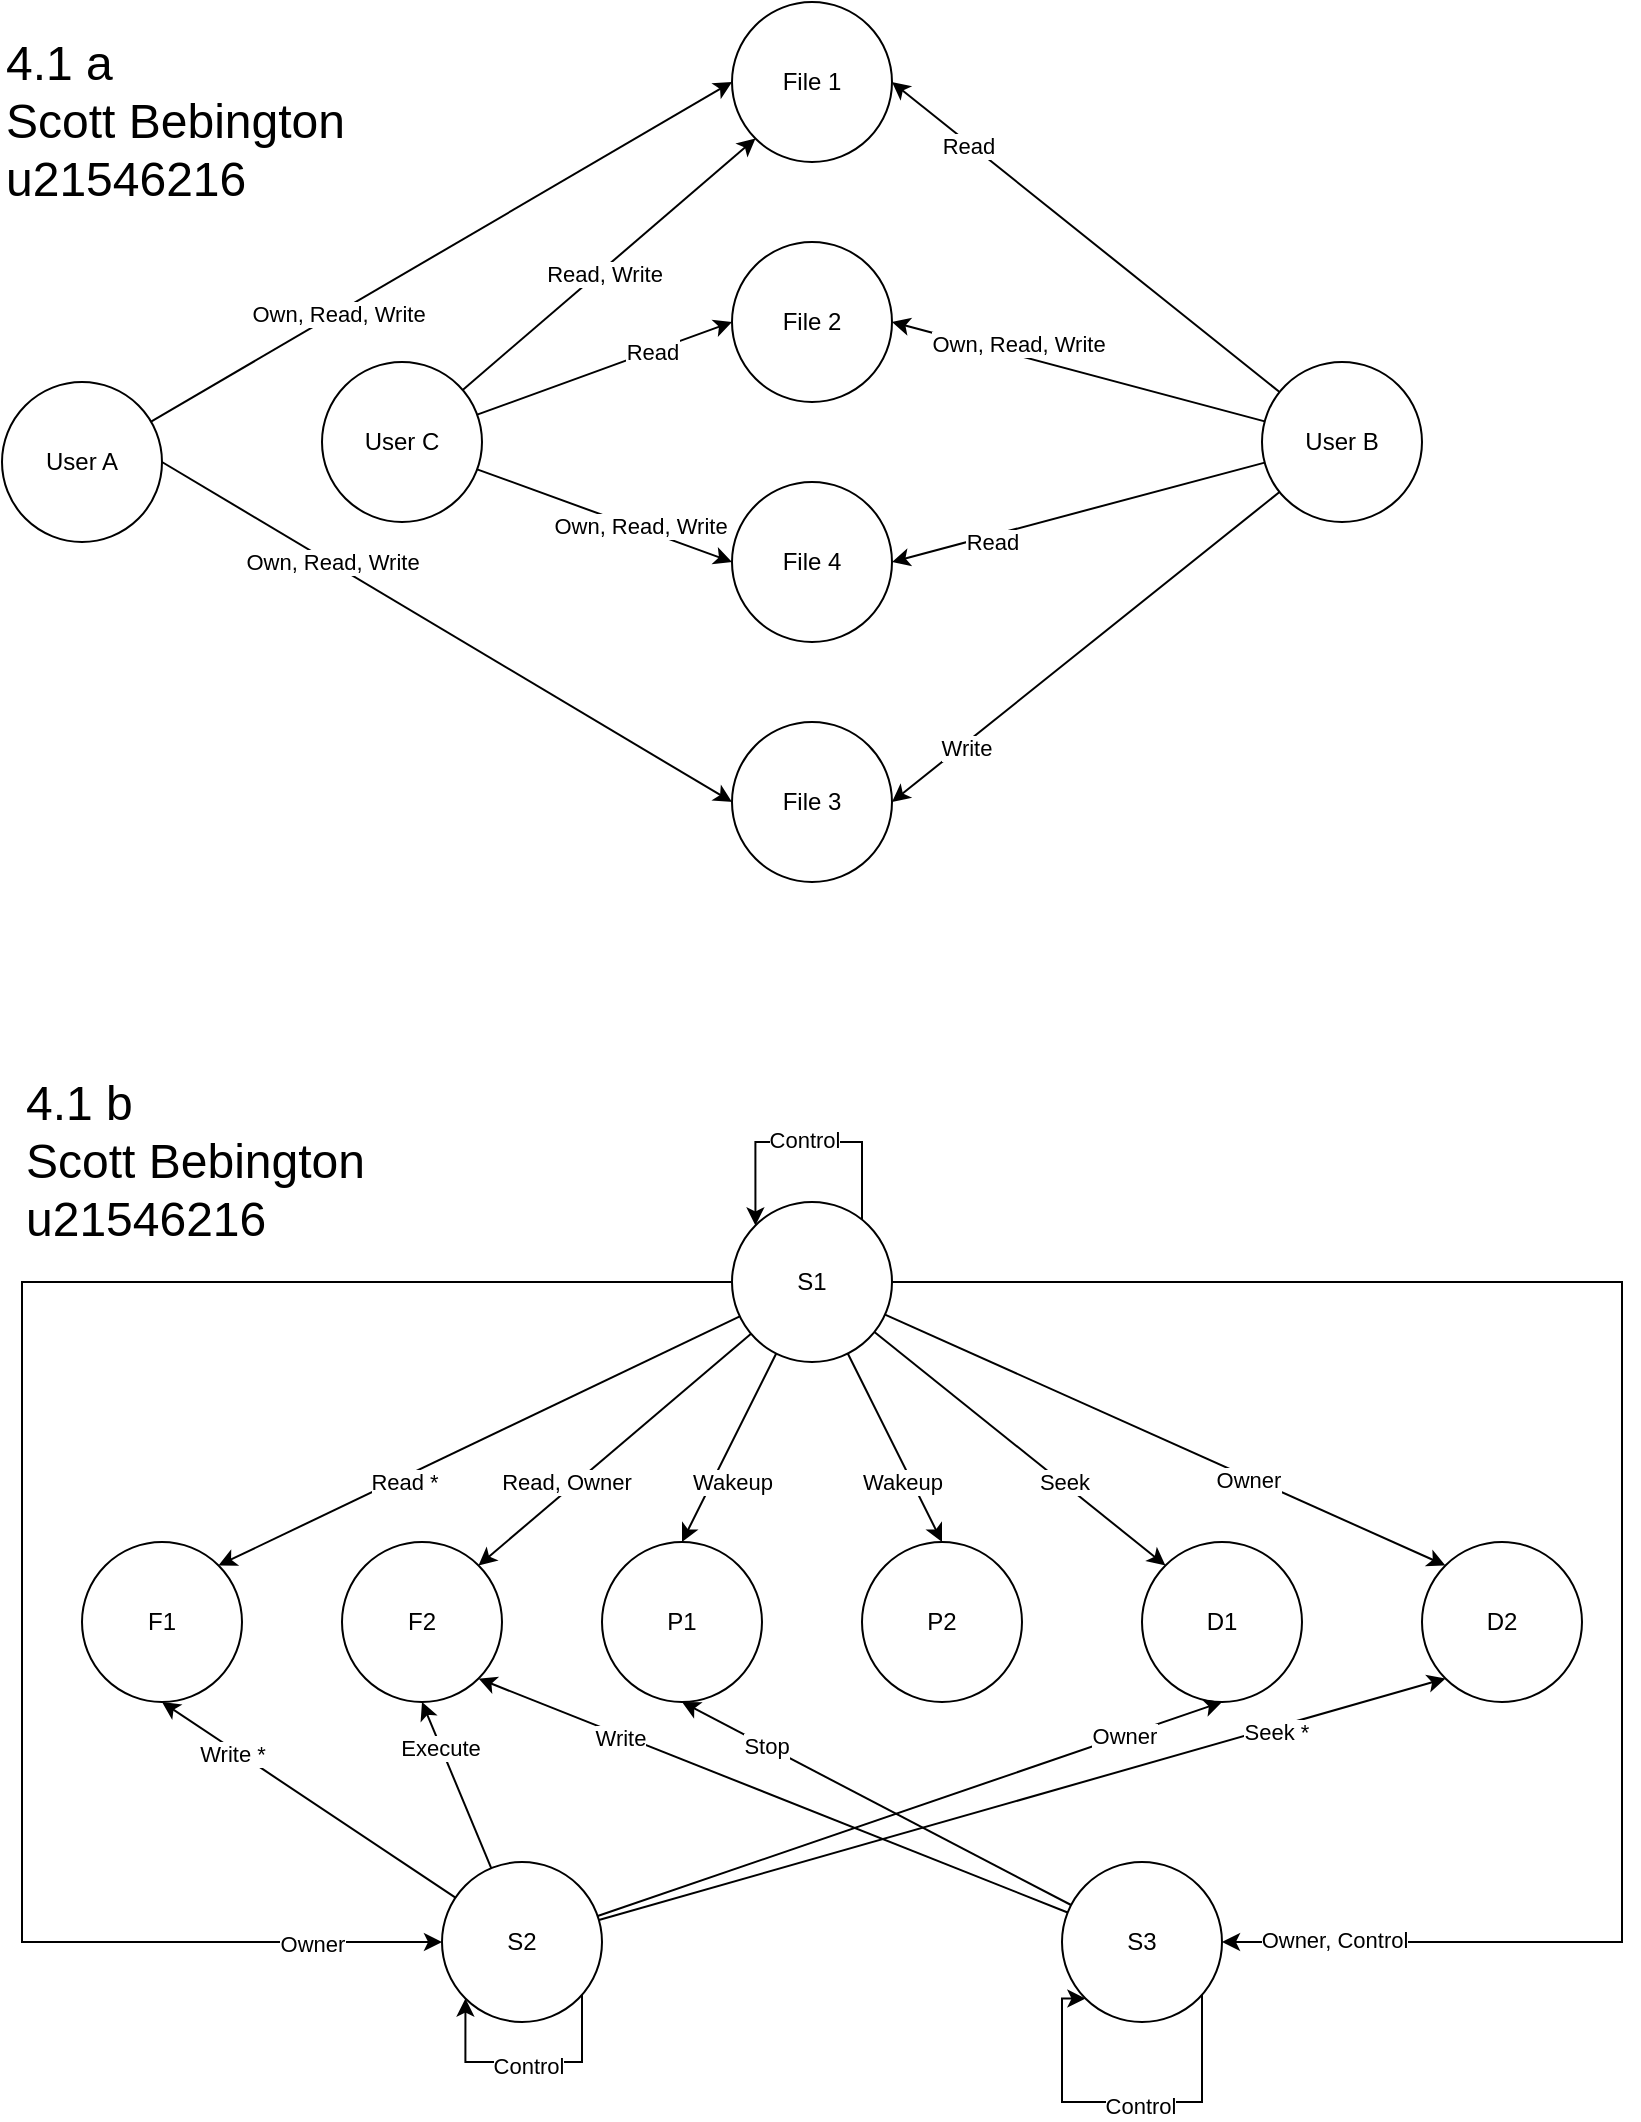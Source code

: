 <mxfile version="24.7.7">
  <diagram name="Page-1" id="kskQoLW5rbOR7b0D2epy">
    <mxGraphModel dx="1050" dy="617" grid="1" gridSize="10" guides="1" tooltips="1" connect="1" arrows="1" fold="1" page="1" pageScale="1" pageWidth="850" pageHeight="1100" math="0" shadow="0">
      <root>
        <mxCell id="0" />
        <mxCell id="1" parent="0" />
        <mxCell id="z3BiRN5NC-T4tWK3tmq7-25" style="rounded=0;orthogonalLoop=1;jettySize=auto;html=1;entryX=0;entryY=0.5;entryDx=0;entryDy=0;" edge="1" parent="1" source="z3BiRN5NC-T4tWK3tmq7-1" target="z3BiRN5NC-T4tWK3tmq7-4">
          <mxGeometry relative="1" as="geometry" />
        </mxCell>
        <mxCell id="z3BiRN5NC-T4tWK3tmq7-33" value="Own, Read, Write" style="edgeLabel;html=1;align=center;verticalAlign=middle;resizable=0;points=[];" vertex="1" connectable="0" parent="z3BiRN5NC-T4tWK3tmq7-25">
          <mxGeometry x="-0.359" relative="1" as="geometry">
            <mxPoint as="offset" />
          </mxGeometry>
        </mxCell>
        <mxCell id="z3BiRN5NC-T4tWK3tmq7-26" style="rounded=0;orthogonalLoop=1;jettySize=auto;html=1;entryX=0;entryY=0.5;entryDx=0;entryDy=0;exitX=1;exitY=0.5;exitDx=0;exitDy=0;" edge="1" parent="1" source="z3BiRN5NC-T4tWK3tmq7-1" target="z3BiRN5NC-T4tWK3tmq7-7">
          <mxGeometry relative="1" as="geometry" />
        </mxCell>
        <mxCell id="z3BiRN5NC-T4tWK3tmq7-34" value="Own, Read, Write" style="edgeLabel;html=1;align=center;verticalAlign=middle;resizable=0;points=[];" vertex="1" connectable="0" parent="z3BiRN5NC-T4tWK3tmq7-26">
          <mxGeometry x="-0.406" y="1" relative="1" as="geometry">
            <mxPoint as="offset" />
          </mxGeometry>
        </mxCell>
        <mxCell id="z3BiRN5NC-T4tWK3tmq7-1" value="User A" style="ellipse;whiteSpace=wrap;html=1;aspect=fixed;" vertex="1" parent="1">
          <mxGeometry x="20" y="200" width="80" height="80" as="geometry" />
        </mxCell>
        <mxCell id="z3BiRN5NC-T4tWK3tmq7-21" style="rounded=0;orthogonalLoop=1;jettySize=auto;html=1;entryX=1;entryY=0.5;entryDx=0;entryDy=0;" edge="1" parent="1" source="z3BiRN5NC-T4tWK3tmq7-2" target="z3BiRN5NC-T4tWK3tmq7-4">
          <mxGeometry relative="1" as="geometry" />
        </mxCell>
        <mxCell id="z3BiRN5NC-T4tWK3tmq7-36" value="Read" style="edgeLabel;html=1;align=center;verticalAlign=middle;resizable=0;points=[];" vertex="1" connectable="0" parent="z3BiRN5NC-T4tWK3tmq7-21">
          <mxGeometry x="0.601" y="1" relative="1" as="geometry">
            <mxPoint as="offset" />
          </mxGeometry>
        </mxCell>
        <mxCell id="z3BiRN5NC-T4tWK3tmq7-22" style="rounded=0;orthogonalLoop=1;jettySize=auto;html=1;entryX=1;entryY=0.5;entryDx=0;entryDy=0;" edge="1" parent="1" source="z3BiRN5NC-T4tWK3tmq7-2" target="z3BiRN5NC-T4tWK3tmq7-6">
          <mxGeometry relative="1" as="geometry" />
        </mxCell>
        <mxCell id="z3BiRN5NC-T4tWK3tmq7-35" value="Own, Read, Write" style="edgeLabel;html=1;align=center;verticalAlign=middle;resizable=0;points=[];" vertex="1" connectable="0" parent="z3BiRN5NC-T4tWK3tmq7-22">
          <mxGeometry x="0.626" y="2" relative="1" as="geometry">
            <mxPoint x="29" as="offset" />
          </mxGeometry>
        </mxCell>
        <mxCell id="z3BiRN5NC-T4tWK3tmq7-23" style="rounded=0;orthogonalLoop=1;jettySize=auto;html=1;entryX=1;entryY=0.5;entryDx=0;entryDy=0;" edge="1" parent="1" source="z3BiRN5NC-T4tWK3tmq7-2" target="z3BiRN5NC-T4tWK3tmq7-7">
          <mxGeometry relative="1" as="geometry" />
        </mxCell>
        <mxCell id="z3BiRN5NC-T4tWK3tmq7-38" value="Write" style="edgeLabel;html=1;align=center;verticalAlign=middle;resizable=0;points=[];" vertex="1" connectable="0" parent="z3BiRN5NC-T4tWK3tmq7-23">
          <mxGeometry x="0.634" y="2" relative="1" as="geometry">
            <mxPoint as="offset" />
          </mxGeometry>
        </mxCell>
        <mxCell id="z3BiRN5NC-T4tWK3tmq7-24" style="rounded=0;orthogonalLoop=1;jettySize=auto;html=1;entryX=1;entryY=0.5;entryDx=0;entryDy=0;" edge="1" parent="1" source="z3BiRN5NC-T4tWK3tmq7-2" target="z3BiRN5NC-T4tWK3tmq7-5">
          <mxGeometry relative="1" as="geometry" />
        </mxCell>
        <mxCell id="z3BiRN5NC-T4tWK3tmq7-37" value="Read" style="edgeLabel;html=1;align=center;verticalAlign=middle;resizable=0;points=[];" vertex="1" connectable="0" parent="z3BiRN5NC-T4tWK3tmq7-24">
          <mxGeometry x="0.479" y="3" relative="1" as="geometry">
            <mxPoint as="offset" />
          </mxGeometry>
        </mxCell>
        <mxCell id="z3BiRN5NC-T4tWK3tmq7-2" value="User B" style="ellipse;whiteSpace=wrap;html=1;aspect=fixed;" vertex="1" parent="1">
          <mxGeometry x="650" y="190" width="80" height="80" as="geometry" />
        </mxCell>
        <mxCell id="z3BiRN5NC-T4tWK3tmq7-30" style="rounded=0;orthogonalLoop=1;jettySize=auto;html=1;entryX=0;entryY=1;entryDx=0;entryDy=0;" edge="1" parent="1" source="z3BiRN5NC-T4tWK3tmq7-3" target="z3BiRN5NC-T4tWK3tmq7-4">
          <mxGeometry relative="1" as="geometry" />
        </mxCell>
        <mxCell id="z3BiRN5NC-T4tWK3tmq7-39" value="Read, Write" style="edgeLabel;html=1;align=center;verticalAlign=middle;resizable=0;points=[];" vertex="1" connectable="0" parent="z3BiRN5NC-T4tWK3tmq7-30">
          <mxGeometry x="-0.059" y="-2" relative="1" as="geometry">
            <mxPoint as="offset" />
          </mxGeometry>
        </mxCell>
        <mxCell id="z3BiRN5NC-T4tWK3tmq7-31" style="rounded=0;orthogonalLoop=1;jettySize=auto;html=1;entryX=0;entryY=0.5;entryDx=0;entryDy=0;" edge="1" parent="1" source="z3BiRN5NC-T4tWK3tmq7-3" target="z3BiRN5NC-T4tWK3tmq7-6">
          <mxGeometry relative="1" as="geometry" />
        </mxCell>
        <mxCell id="z3BiRN5NC-T4tWK3tmq7-40" value="Read" style="edgeLabel;html=1;align=center;verticalAlign=middle;resizable=0;points=[];" vertex="1" connectable="0" parent="z3BiRN5NC-T4tWK3tmq7-31">
          <mxGeometry x="0.364" relative="1" as="geometry">
            <mxPoint as="offset" />
          </mxGeometry>
        </mxCell>
        <mxCell id="z3BiRN5NC-T4tWK3tmq7-32" style="rounded=0;orthogonalLoop=1;jettySize=auto;html=1;entryX=0;entryY=0.5;entryDx=0;entryDy=0;" edge="1" parent="1" source="z3BiRN5NC-T4tWK3tmq7-3" target="z3BiRN5NC-T4tWK3tmq7-5">
          <mxGeometry relative="1" as="geometry" />
        </mxCell>
        <mxCell id="z3BiRN5NC-T4tWK3tmq7-41" value="Own, Read, Write" style="edgeLabel;html=1;align=center;verticalAlign=middle;resizable=0;points=[];" vertex="1" connectable="0" parent="z3BiRN5NC-T4tWK3tmq7-32">
          <mxGeometry x="0.266" y="1" relative="1" as="geometry">
            <mxPoint as="offset" />
          </mxGeometry>
        </mxCell>
        <mxCell id="z3BiRN5NC-T4tWK3tmq7-3" value="User C" style="ellipse;whiteSpace=wrap;html=1;aspect=fixed;" vertex="1" parent="1">
          <mxGeometry x="180" y="190" width="80" height="80" as="geometry" />
        </mxCell>
        <mxCell id="z3BiRN5NC-T4tWK3tmq7-4" value="File 1" style="ellipse;whiteSpace=wrap;html=1;aspect=fixed;" vertex="1" parent="1">
          <mxGeometry x="385" y="10" width="80" height="80" as="geometry" />
        </mxCell>
        <mxCell id="z3BiRN5NC-T4tWK3tmq7-5" value="File 4" style="ellipse;whiteSpace=wrap;html=1;aspect=fixed;" vertex="1" parent="1">
          <mxGeometry x="385" y="250" width="80" height="80" as="geometry" />
        </mxCell>
        <mxCell id="z3BiRN5NC-T4tWK3tmq7-6" value="File 2" style="ellipse;whiteSpace=wrap;html=1;aspect=fixed;" vertex="1" parent="1">
          <mxGeometry x="385" y="130" width="80" height="80" as="geometry" />
        </mxCell>
        <mxCell id="z3BiRN5NC-T4tWK3tmq7-7" value="File 3" style="ellipse;whiteSpace=wrap;html=1;aspect=fixed;" vertex="1" parent="1">
          <mxGeometry x="385" y="370" width="80" height="80" as="geometry" />
        </mxCell>
        <mxCell id="z3BiRN5NC-T4tWK3tmq7-42" value="4.1 a&lt;div&gt;Scott Bebington&lt;/div&gt;&lt;div&gt;u21546216&lt;/div&gt;" style="text;html=1;align=left;verticalAlign=middle;whiteSpace=wrap;rounded=0;fontSize=24;" vertex="1" parent="1">
          <mxGeometry x="20" y="20" width="210" height="100" as="geometry" />
        </mxCell>
        <mxCell id="z3BiRN5NC-T4tWK3tmq7-88" style="rounded=0;orthogonalLoop=1;jettySize=auto;html=1;entryX=1;entryY=0;entryDx=0;entryDy=0;" edge="1" parent="1" source="z3BiRN5NC-T4tWK3tmq7-69" target="z3BiRN5NC-T4tWK3tmq7-74">
          <mxGeometry relative="1" as="geometry" />
        </mxCell>
        <mxCell id="z3BiRN5NC-T4tWK3tmq7-105" value="Read, Owner" style="edgeLabel;html=1;align=center;verticalAlign=middle;resizable=0;points=[];" vertex="1" connectable="0" parent="z3BiRN5NC-T4tWK3tmq7-88">
          <mxGeometry x="0.356" y="-1" relative="1" as="geometry">
            <mxPoint y="-4" as="offset" />
          </mxGeometry>
        </mxCell>
        <mxCell id="z3BiRN5NC-T4tWK3tmq7-90" style="rounded=0;orthogonalLoop=1;jettySize=auto;html=1;entryX=0.5;entryY=0;entryDx=0;entryDy=0;" edge="1" parent="1" source="z3BiRN5NC-T4tWK3tmq7-69" target="z3BiRN5NC-T4tWK3tmq7-73">
          <mxGeometry relative="1" as="geometry" />
        </mxCell>
        <mxCell id="z3BiRN5NC-T4tWK3tmq7-91" value="Wakeup" style="edgeLabel;html=1;align=center;verticalAlign=middle;resizable=0;points=[];" vertex="1" connectable="0" parent="z3BiRN5NC-T4tWK3tmq7-90">
          <mxGeometry x="-0.13" y="-2" relative="1" as="geometry">
            <mxPoint y="24" as="offset" />
          </mxGeometry>
        </mxCell>
        <mxCell id="z3BiRN5NC-T4tWK3tmq7-94" style="rounded=0;orthogonalLoop=1;jettySize=auto;html=1;entryX=0.5;entryY=0;entryDx=0;entryDy=0;" edge="1" parent="1" source="z3BiRN5NC-T4tWK3tmq7-69" target="z3BiRN5NC-T4tWK3tmq7-72">
          <mxGeometry relative="1" as="geometry" />
        </mxCell>
        <mxCell id="z3BiRN5NC-T4tWK3tmq7-95" value="Wakeup" style="edgeLabel;html=1;align=center;verticalAlign=middle;resizable=0;points=[];" vertex="1" connectable="0" parent="z3BiRN5NC-T4tWK3tmq7-94">
          <mxGeometry x="0.102" y="-1" relative="1" as="geometry">
            <mxPoint x="2" y="12" as="offset" />
          </mxGeometry>
        </mxCell>
        <mxCell id="z3BiRN5NC-T4tWK3tmq7-96" style="rounded=0;orthogonalLoop=1;jettySize=auto;html=1;entryX=0;entryY=0;entryDx=0;entryDy=0;" edge="1" parent="1" source="z3BiRN5NC-T4tWK3tmq7-69" target="z3BiRN5NC-T4tWK3tmq7-71">
          <mxGeometry relative="1" as="geometry" />
        </mxCell>
        <mxCell id="z3BiRN5NC-T4tWK3tmq7-97" value="Seek" style="edgeLabel;html=1;align=center;verticalAlign=middle;resizable=0;points=[];" vertex="1" connectable="0" parent="z3BiRN5NC-T4tWK3tmq7-96">
          <mxGeometry x="-0.031" y="-2" relative="1" as="geometry">
            <mxPoint x="25" y="17" as="offset" />
          </mxGeometry>
        </mxCell>
        <mxCell id="z3BiRN5NC-T4tWK3tmq7-98" style="rounded=0;orthogonalLoop=1;jettySize=auto;html=1;entryX=0;entryY=0;entryDx=0;entryDy=0;" edge="1" parent="1" source="z3BiRN5NC-T4tWK3tmq7-69" target="z3BiRN5NC-T4tWK3tmq7-70">
          <mxGeometry relative="1" as="geometry" />
        </mxCell>
        <mxCell id="z3BiRN5NC-T4tWK3tmq7-99" value="Owner" style="edgeLabel;html=1;align=center;verticalAlign=middle;resizable=0;points=[];" vertex="1" connectable="0" parent="z3BiRN5NC-T4tWK3tmq7-98">
          <mxGeometry x="0.294" y="-1" relative="1" as="geometry">
            <mxPoint as="offset" />
          </mxGeometry>
        </mxCell>
        <mxCell id="z3BiRN5NC-T4tWK3tmq7-110" style="edgeStyle=orthogonalEdgeStyle;rounded=0;orthogonalLoop=1;jettySize=auto;html=1;entryX=0;entryY=0.5;entryDx=0;entryDy=0;" edge="1" parent="1" source="z3BiRN5NC-T4tWK3tmq7-69" target="z3BiRN5NC-T4tWK3tmq7-77">
          <mxGeometry relative="1" as="geometry">
            <Array as="points">
              <mxPoint x="30" y="650" />
              <mxPoint x="30" y="980" />
            </Array>
          </mxGeometry>
        </mxCell>
        <mxCell id="z3BiRN5NC-T4tWK3tmq7-111" value="Owner" style="edgeLabel;html=1;align=center;verticalAlign=middle;resizable=0;points=[];" vertex="1" connectable="0" parent="z3BiRN5NC-T4tWK3tmq7-110">
          <mxGeometry x="0.854" y="-1" relative="1" as="geometry">
            <mxPoint as="offset" />
          </mxGeometry>
        </mxCell>
        <mxCell id="z3BiRN5NC-T4tWK3tmq7-112" style="edgeStyle=orthogonalEdgeStyle;rounded=0;orthogonalLoop=1;jettySize=auto;html=1;entryX=1;entryY=0.5;entryDx=0;entryDy=0;" edge="1" parent="1" source="z3BiRN5NC-T4tWK3tmq7-69" target="z3BiRN5NC-T4tWK3tmq7-76">
          <mxGeometry relative="1" as="geometry">
            <Array as="points">
              <mxPoint x="830" y="650" />
              <mxPoint x="830" y="980" />
            </Array>
          </mxGeometry>
        </mxCell>
        <mxCell id="z3BiRN5NC-T4tWK3tmq7-113" value="Owner, Control" style="edgeLabel;html=1;align=center;verticalAlign=middle;resizable=0;points=[];" vertex="1" connectable="0" parent="z3BiRN5NC-T4tWK3tmq7-112">
          <mxGeometry x="0.875" y="-1" relative="1" as="geometry">
            <mxPoint as="offset" />
          </mxGeometry>
        </mxCell>
        <mxCell id="z3BiRN5NC-T4tWK3tmq7-69" value="S1" style="ellipse;whiteSpace=wrap;html=1;aspect=fixed;" vertex="1" parent="1">
          <mxGeometry x="385" y="610" width="80" height="80" as="geometry" />
        </mxCell>
        <mxCell id="z3BiRN5NC-T4tWK3tmq7-70" value="D2" style="ellipse;whiteSpace=wrap;html=1;aspect=fixed;" vertex="1" parent="1">
          <mxGeometry x="730" y="780" width="80" height="80" as="geometry" />
        </mxCell>
        <mxCell id="z3BiRN5NC-T4tWK3tmq7-71" value="D1" style="ellipse;whiteSpace=wrap;html=1;aspect=fixed;" vertex="1" parent="1">
          <mxGeometry x="590" y="780" width="80" height="80" as="geometry" />
        </mxCell>
        <mxCell id="z3BiRN5NC-T4tWK3tmq7-72" value="P2" style="ellipse;whiteSpace=wrap;html=1;aspect=fixed;" vertex="1" parent="1">
          <mxGeometry x="450" y="780" width="80" height="80" as="geometry" />
        </mxCell>
        <mxCell id="z3BiRN5NC-T4tWK3tmq7-73" value="P1" style="ellipse;whiteSpace=wrap;html=1;aspect=fixed;" vertex="1" parent="1">
          <mxGeometry x="320" y="780" width="80" height="80" as="geometry" />
        </mxCell>
        <mxCell id="z3BiRN5NC-T4tWK3tmq7-118" style="rounded=0;orthogonalLoop=1;jettySize=auto;html=1;entryX=1;entryY=1;entryDx=0;entryDy=0;" edge="1" parent="1" source="z3BiRN5NC-T4tWK3tmq7-76" target="z3BiRN5NC-T4tWK3tmq7-74">
          <mxGeometry relative="1" as="geometry" />
        </mxCell>
        <mxCell id="z3BiRN5NC-T4tWK3tmq7-122" value="Write" style="edgeLabel;html=1;align=center;verticalAlign=middle;resizable=0;points=[];" vertex="1" connectable="0" parent="z3BiRN5NC-T4tWK3tmq7-118">
          <mxGeometry x="0.511" y="1" relative="1" as="geometry">
            <mxPoint x="-1" as="offset" />
          </mxGeometry>
        </mxCell>
        <mxCell id="z3BiRN5NC-T4tWK3tmq7-119" style="rounded=0;orthogonalLoop=1;jettySize=auto;html=1;entryX=0.5;entryY=1;entryDx=0;entryDy=0;" edge="1" parent="1" source="z3BiRN5NC-T4tWK3tmq7-76" target="z3BiRN5NC-T4tWK3tmq7-73">
          <mxGeometry relative="1" as="geometry" />
        </mxCell>
        <mxCell id="z3BiRN5NC-T4tWK3tmq7-123" value="Stop" style="edgeLabel;html=1;align=center;verticalAlign=middle;resizable=0;points=[];" vertex="1" connectable="0" parent="z3BiRN5NC-T4tWK3tmq7-119">
          <mxGeometry x="0.57" relative="1" as="geometry">
            <mxPoint as="offset" />
          </mxGeometry>
        </mxCell>
        <mxCell id="z3BiRN5NC-T4tWK3tmq7-76" value="S3" style="ellipse;whiteSpace=wrap;html=1;aspect=fixed;" vertex="1" parent="1">
          <mxGeometry x="550" y="940" width="80" height="80" as="geometry" />
        </mxCell>
        <mxCell id="z3BiRN5NC-T4tWK3tmq7-114" style="rounded=0;orthogonalLoop=1;jettySize=auto;html=1;entryX=0.5;entryY=1;entryDx=0;entryDy=0;" edge="1" parent="1" source="z3BiRN5NC-T4tWK3tmq7-77" target="z3BiRN5NC-T4tWK3tmq7-75">
          <mxGeometry relative="1" as="geometry" />
        </mxCell>
        <mxCell id="z3BiRN5NC-T4tWK3tmq7-120" value="Write *" style="edgeLabel;html=1;align=center;verticalAlign=middle;resizable=0;points=[];" vertex="1" connectable="0" parent="z3BiRN5NC-T4tWK3tmq7-114">
          <mxGeometry x="0.508" y="2" relative="1" as="geometry">
            <mxPoint as="offset" />
          </mxGeometry>
        </mxCell>
        <mxCell id="z3BiRN5NC-T4tWK3tmq7-115" style="rounded=0;orthogonalLoop=1;jettySize=auto;html=1;entryX=0.5;entryY=1;entryDx=0;entryDy=0;" edge="1" parent="1" source="z3BiRN5NC-T4tWK3tmq7-77" target="z3BiRN5NC-T4tWK3tmq7-74">
          <mxGeometry relative="1" as="geometry" />
        </mxCell>
        <mxCell id="z3BiRN5NC-T4tWK3tmq7-121" value="Execute" style="edgeLabel;html=1;align=center;verticalAlign=middle;resizable=0;points=[];" vertex="1" connectable="0" parent="z3BiRN5NC-T4tWK3tmq7-115">
          <mxGeometry x="0.453" y="1" relative="1" as="geometry">
            <mxPoint as="offset" />
          </mxGeometry>
        </mxCell>
        <mxCell id="z3BiRN5NC-T4tWK3tmq7-116" style="rounded=0;orthogonalLoop=1;jettySize=auto;html=1;entryX=0.5;entryY=1;entryDx=0;entryDy=0;" edge="1" parent="1" source="z3BiRN5NC-T4tWK3tmq7-77" target="z3BiRN5NC-T4tWK3tmq7-71">
          <mxGeometry relative="1" as="geometry" />
        </mxCell>
        <mxCell id="z3BiRN5NC-T4tWK3tmq7-124" value="Owner" style="edgeLabel;html=1;align=center;verticalAlign=middle;resizable=0;points=[];" vertex="1" connectable="0" parent="z3BiRN5NC-T4tWK3tmq7-116">
          <mxGeometry x="0.684" relative="1" as="geometry">
            <mxPoint as="offset" />
          </mxGeometry>
        </mxCell>
        <mxCell id="z3BiRN5NC-T4tWK3tmq7-117" style="rounded=0;orthogonalLoop=1;jettySize=auto;html=1;entryX=0;entryY=1;entryDx=0;entryDy=0;" edge="1" parent="1" source="z3BiRN5NC-T4tWK3tmq7-77" target="z3BiRN5NC-T4tWK3tmq7-70">
          <mxGeometry relative="1" as="geometry" />
        </mxCell>
        <mxCell id="z3BiRN5NC-T4tWK3tmq7-125" value="Seek *" style="edgeLabel;html=1;align=center;verticalAlign=middle;resizable=0;points=[];" vertex="1" connectable="0" parent="z3BiRN5NC-T4tWK3tmq7-117">
          <mxGeometry x="0.596" y="-2" relative="1" as="geometry">
            <mxPoint as="offset" />
          </mxGeometry>
        </mxCell>
        <mxCell id="z3BiRN5NC-T4tWK3tmq7-77" value="S2" style="ellipse;whiteSpace=wrap;html=1;aspect=fixed;" vertex="1" parent="1">
          <mxGeometry x="240" y="940" width="80" height="80" as="geometry" />
        </mxCell>
        <mxCell id="z3BiRN5NC-T4tWK3tmq7-78" style="edgeStyle=orthogonalEdgeStyle;rounded=0;orthogonalLoop=1;jettySize=auto;html=1;entryX=0;entryY=0;entryDx=0;entryDy=0;" edge="1" parent="1" source="z3BiRN5NC-T4tWK3tmq7-69" target="z3BiRN5NC-T4tWK3tmq7-69">
          <mxGeometry relative="1" as="geometry">
            <Array as="points">
              <mxPoint x="450" y="580" />
              <mxPoint x="397" y="580" />
            </Array>
          </mxGeometry>
        </mxCell>
        <mxCell id="z3BiRN5NC-T4tWK3tmq7-79" value="Control" style="edgeLabel;html=1;align=center;verticalAlign=middle;resizable=0;points=[];" vertex="1" connectable="0" parent="z3BiRN5NC-T4tWK3tmq7-78">
          <mxGeometry x="0.025" y="-1" relative="1" as="geometry">
            <mxPoint as="offset" />
          </mxGeometry>
        </mxCell>
        <mxCell id="z3BiRN5NC-T4tWK3tmq7-100" value="" style="rounded=0;orthogonalLoop=1;jettySize=auto;html=1;entryX=1;entryY=0;entryDx=0;entryDy=0;" edge="1" parent="1" source="z3BiRN5NC-T4tWK3tmq7-69" target="z3BiRN5NC-T4tWK3tmq7-75">
          <mxGeometry relative="1" as="geometry">
            <mxPoint x="150" y="821" as="sourcePoint" />
            <mxPoint x="680" y="830" as="targetPoint" />
          </mxGeometry>
        </mxCell>
        <mxCell id="z3BiRN5NC-T4tWK3tmq7-104" value="Read *" style="edgeLabel;html=1;align=center;verticalAlign=middle;resizable=0;points=[];" vertex="1" connectable="0" parent="z3BiRN5NC-T4tWK3tmq7-100">
          <mxGeometry x="0.245" relative="1" as="geometry">
            <mxPoint x="-6" y="5" as="offset" />
          </mxGeometry>
        </mxCell>
        <mxCell id="z3BiRN5NC-T4tWK3tmq7-75" value="F1" style="ellipse;whiteSpace=wrap;html=1;aspect=fixed;" vertex="1" parent="1">
          <mxGeometry x="60" y="780" width="80" height="80" as="geometry" />
        </mxCell>
        <mxCell id="z3BiRN5NC-T4tWK3tmq7-74" value="F2" style="ellipse;whiteSpace=wrap;html=1;aspect=fixed;" vertex="1" parent="1">
          <mxGeometry x="190" y="780" width="80" height="80" as="geometry" />
        </mxCell>
        <mxCell id="z3BiRN5NC-T4tWK3tmq7-106" style="edgeStyle=orthogonalEdgeStyle;rounded=0;orthogonalLoop=1;jettySize=auto;html=1;entryX=0;entryY=1;entryDx=0;entryDy=0;" edge="1" parent="1" source="z3BiRN5NC-T4tWK3tmq7-77" target="z3BiRN5NC-T4tWK3tmq7-77">
          <mxGeometry relative="1" as="geometry">
            <Array as="points">
              <mxPoint x="310" y="1040" />
              <mxPoint x="252" y="1040" />
            </Array>
          </mxGeometry>
        </mxCell>
        <mxCell id="z3BiRN5NC-T4tWK3tmq7-107" value="Control" style="edgeLabel;html=1;align=center;verticalAlign=middle;resizable=0;points=[];" vertex="1" connectable="0" parent="z3BiRN5NC-T4tWK3tmq7-106">
          <mxGeometry x="-0.022" y="2" relative="1" as="geometry">
            <mxPoint as="offset" />
          </mxGeometry>
        </mxCell>
        <mxCell id="z3BiRN5NC-T4tWK3tmq7-108" style="edgeStyle=orthogonalEdgeStyle;rounded=0;orthogonalLoop=1;jettySize=auto;html=1;entryX=0;entryY=1;entryDx=0;entryDy=0;" edge="1" parent="1" source="z3BiRN5NC-T4tWK3tmq7-76" target="z3BiRN5NC-T4tWK3tmq7-76">
          <mxGeometry relative="1" as="geometry">
            <Array as="points">
              <mxPoint x="620" y="1060" />
              <mxPoint x="550" y="1060" />
              <mxPoint x="550" y="1008" />
            </Array>
          </mxGeometry>
        </mxCell>
        <mxCell id="z3BiRN5NC-T4tWK3tmq7-109" value="Control" style="edgeLabel;html=1;align=center;verticalAlign=middle;resizable=0;points=[];" vertex="1" connectable="0" parent="z3BiRN5NC-T4tWK3tmq7-108">
          <mxGeometry x="-0.093" y="2" relative="1" as="geometry">
            <mxPoint as="offset" />
          </mxGeometry>
        </mxCell>
        <mxCell id="z3BiRN5NC-T4tWK3tmq7-126" value="4.1 b&lt;div&gt;Scott Bebington&lt;/div&gt;&lt;div&gt;u21546216&lt;/div&gt;" style="text;html=1;align=left;verticalAlign=middle;whiteSpace=wrap;rounded=0;fontSize=24;" vertex="1" parent="1">
          <mxGeometry x="30" y="540" width="210" height="100" as="geometry" />
        </mxCell>
      </root>
    </mxGraphModel>
  </diagram>
</mxfile>
